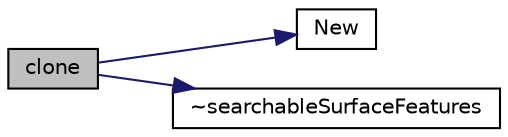 digraph "clone"
{
  bgcolor="transparent";
  edge [fontname="Helvetica",fontsize="10",labelfontname="Helvetica",labelfontsize="10"];
  node [fontname="Helvetica",fontsize="10",shape=record];
  rankdir="LR";
  Node1 [label="clone",height=0.2,width=0.4,color="black", fillcolor="grey75", style="filled", fontcolor="black"];
  Node1 -> Node2 [color="midnightblue",fontsize="10",style="solid",fontname="Helvetica"];
  Node2 [label="New",height=0.2,width=0.4,color="black",URL="$a02341.html#aecffaec0b3ed92ae567e23404b5eb61b",tooltip="Return a reference to the selected searchableSurfaceFeatures. "];
  Node1 -> Node3 [color="midnightblue",fontsize="10",style="solid",fontname="Helvetica"];
  Node3 [label="~searchableSurfaceFeatures",height=0.2,width=0.4,color="black",URL="$a02341.html#acee044ff4461157403e9d4c78d1bc610",tooltip="Destructor. "];
}
